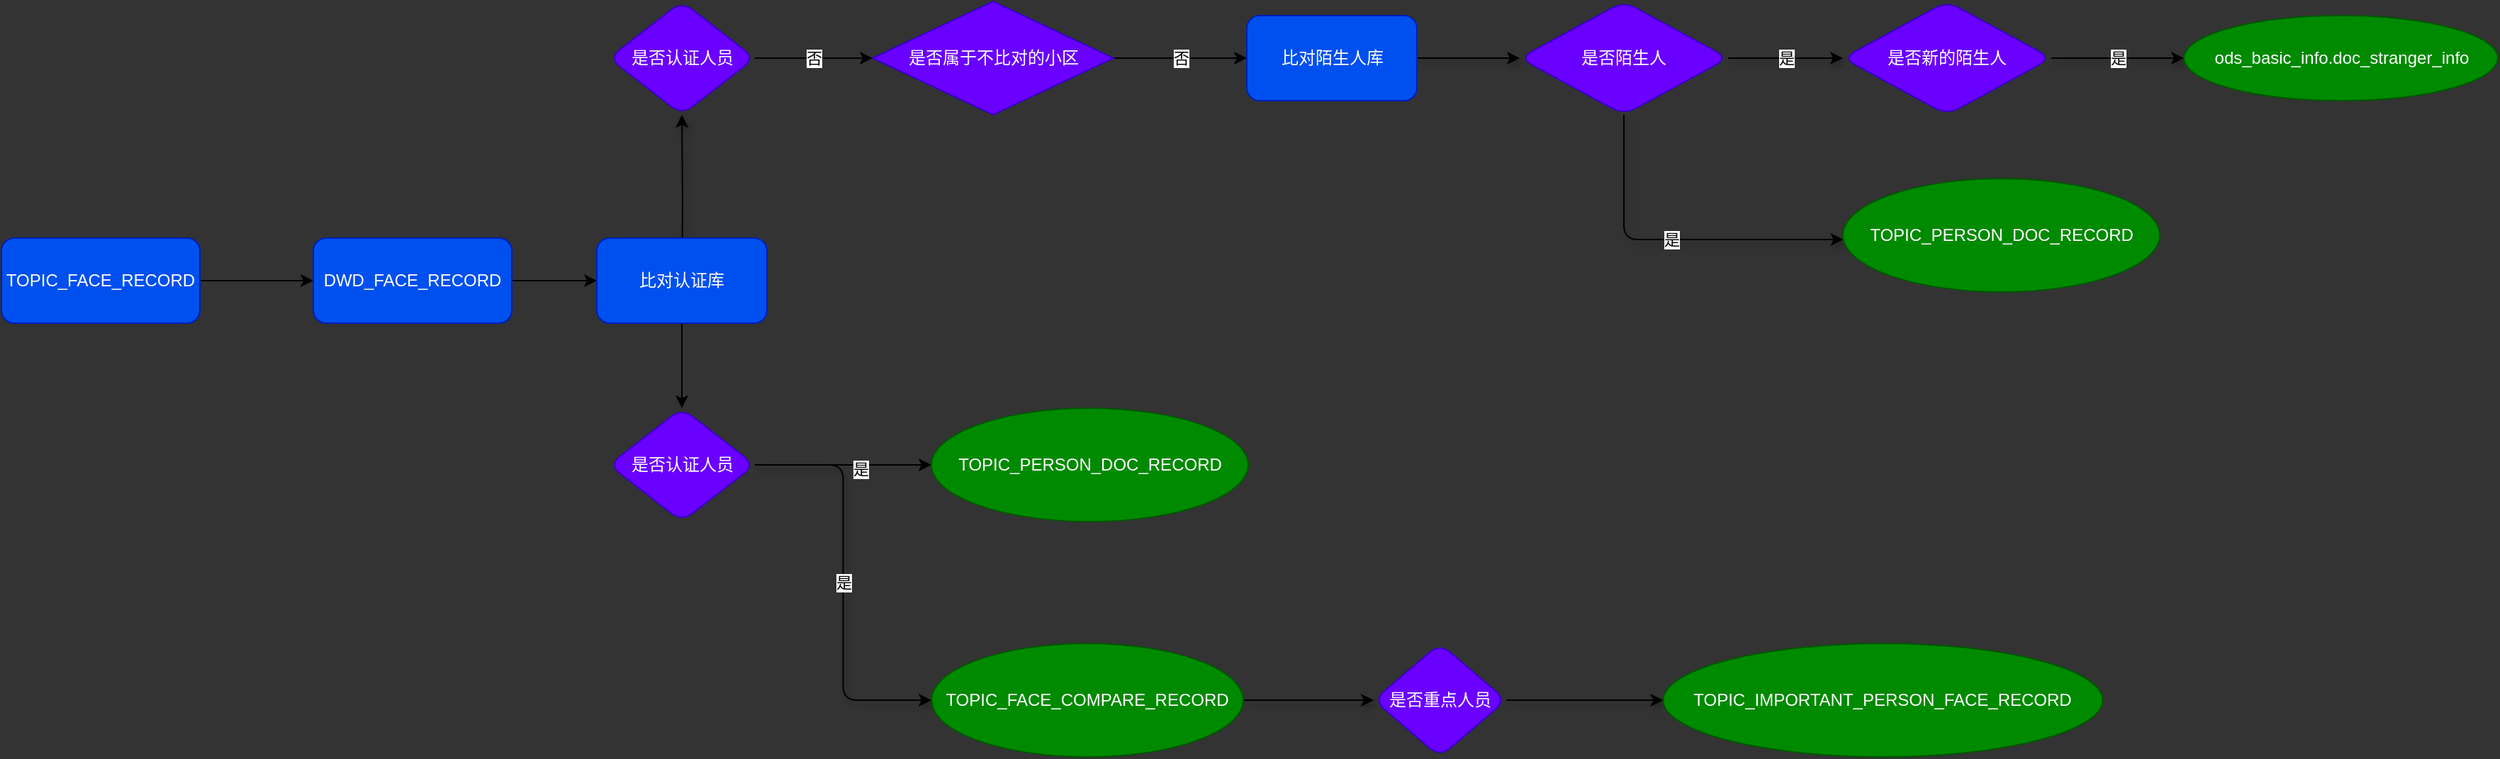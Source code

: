 <mxfile>
    <diagram id="OC20e0aGs6rGsUfmPsck" name="第 1 页">
        <mxGraphModel dx="1374" dy="800" grid="0" gridSize="10" guides="1" tooltips="1" connect="1" arrows="1" fold="1" page="1" pageScale="1" pageWidth="3300" pageHeight="2339" background="#333333" math="0" shadow="0">
            <root>
                <mxCell id="0"/>
                <mxCell id="1" parent="0"/>
                <mxCell id="5" value="" style="edgeStyle=none;html=1;" parent="1" source="38" edge="1">
                    <mxGeometry relative="1" as="geometry">
                        <mxPoint x="160" y="410" as="sourcePoint"/>
                        <mxPoint x="230" y="410" as="targetPoint"/>
                    </mxGeometry>
                </mxCell>
                <mxCell id="7" value="" style="edgeStyle=none;html=1;" parent="1" source="37" target="6" edge="1">
                    <mxGeometry relative="1" as="geometry">
                        <mxPoint x="380" y="410" as="sourcePoint"/>
                    </mxGeometry>
                </mxCell>
                <mxCell id="9" value="" style="edgeStyle=none;html=1;" parent="1" source="6" target="8" edge="1">
                    <mxGeometry relative="1" as="geometry"/>
                </mxCell>
                <mxCell id="46" style="edgeStyle=orthogonalEdgeStyle;html=1;exitX=0.5;exitY=0;exitDx=0;exitDy=0;shadow=1;fontColor=default;" edge="1" parent="1" target="45">
                    <mxGeometry relative="1" as="geometry">
                        <mxPoint x="490" y="418" as="sourcePoint"/>
                    </mxGeometry>
                </mxCell>
                <mxCell id="6" value="比对认证库" style="whiteSpace=wrap;html=1;rounded=1;fillColor=#0050ef;fontColor=#ffffff;strokeColor=#001DBC;" parent="1" vertex="1">
                    <mxGeometry x="430" y="380" width="120" height="60" as="geometry"/>
                </mxCell>
                <mxCell id="30" style="edgeStyle=orthogonalEdgeStyle;html=1;entryX=0;entryY=0.5;entryDx=0;entryDy=0;startArrow=none;" edge="1" parent="1" source="8" target="34">
                    <mxGeometry relative="1" as="geometry">
                        <mxPoint x="504" y="634" as="sourcePoint"/>
                        <mxPoint x="661.5" y="730" as="targetPoint"/>
                        <Array as="points"/>
                    </mxGeometry>
                </mxCell>
                <mxCell id="31" value="是" style="edgeLabel;html=1;align=center;verticalAlign=middle;resizable=0;points=[];" vertex="1" connectable="0" parent="30">
                    <mxGeometry x="0.189" y="-3" relative="1" as="geometry">
                        <mxPoint as="offset"/>
                    </mxGeometry>
                </mxCell>
                <mxCell id="50" style="edgeStyle=orthogonalEdgeStyle;html=1;exitX=1;exitY=0.5;exitDx=0;exitDy=0;shadow=1;fontColor=default;" edge="1" parent="1" source="17" target="36">
                    <mxGeometry relative="1" as="geometry"/>
                </mxCell>
                <mxCell id="17" value="是否重点人员" style="rhombus;whiteSpace=wrap;html=1;rounded=1;fillColor=#6a00ff;fontColor=#ffffff;strokeColor=#3700CC;" parent="1" vertex="1">
                    <mxGeometry x="978" y="666" width="93.5" height="80" as="geometry"/>
                </mxCell>
                <mxCell id="33" value="否" style="edgeStyle=orthogonalEdgeStyle;html=1;exitX=1;exitY=0.5;exitDx=0;exitDy=0;entryX=0;entryY=0.5;entryDx=0;entryDy=0;" edge="1" parent="1" source="22" target="32">
                    <mxGeometry relative="1" as="geometry"/>
                </mxCell>
                <mxCell id="22" value="是否属于不比对的小区" style="rhombus;whiteSpace=wrap;html=1;fillColor=#6a00ff;fontColor=#ffffff;strokeColor=#3700CC;" parent="1" vertex="1">
                    <mxGeometry x="624.5" y="213" width="170" height="80" as="geometry"/>
                </mxCell>
                <mxCell id="42" value="是" style="edgeStyle=orthogonalEdgeStyle;html=1;shadow=1;fontColor=default;exitX=1;exitY=0.5;exitDx=0;exitDy=0;" edge="1" parent="1" source="57" target="41">
                    <mxGeometry relative="1" as="geometry"/>
                </mxCell>
                <mxCell id="54" value="是" style="edgeStyle=orthogonalEdgeStyle;html=1;shadow=1;fontColor=default;exitX=0.5;exitY=1;exitDx=0;exitDy=0;" edge="1" parent="1" source="57" target="56">
                    <mxGeometry relative="1" as="geometry">
                        <mxPoint x="1537.5" y="568" as="targetPoint"/>
                        <Array as="points">
                            <mxPoint x="1155" y="381"/>
                        </Array>
                    </mxGeometry>
                </mxCell>
                <mxCell id="58" value="" style="edgeStyle=orthogonalEdgeStyle;html=1;shadow=1;fontColor=default;" edge="1" parent="1" source="32" target="57">
                    <mxGeometry relative="1" as="geometry"/>
                </mxCell>
                <mxCell id="32" value="比对陌生人库" style="rounded=1;whiteSpace=wrap;html=1;fillColor=#0050ef;fontColor=#ffffff;strokeColor=#001DBC;" vertex="1" parent="1">
                    <mxGeometry x="888.5" y="223" width="120" height="60" as="geometry"/>
                </mxCell>
                <mxCell id="34" value="&lt;span&gt;TOPIC_PERSON_DOC_RECORD&lt;/span&gt;" style="ellipse;whiteSpace=wrap;html=1;fillColor=#008a00;fontColor=#ffffff;strokeColor=#005700;" vertex="1" parent="1">
                    <mxGeometry x="666" y="500" width="223.5" height="80" as="geometry"/>
                </mxCell>
                <mxCell id="49" style="edgeStyle=orthogonalEdgeStyle;html=1;exitX=1;exitY=0.5;exitDx=0;exitDy=0;shadow=1;fontColor=default;" edge="1" parent="1" source="35" target="17">
                    <mxGeometry relative="1" as="geometry"/>
                </mxCell>
                <mxCell id="35" value="&lt;span&gt;TOPIC_FACE_COMPARE_RECORD&lt;/span&gt;" style="ellipse;whiteSpace=wrap;html=1;fillColor=#008a00;fontColor=#ffffff;strokeColor=#005700;" vertex="1" parent="1">
                    <mxGeometry x="666" y="666" width="220" height="80" as="geometry"/>
                </mxCell>
                <mxCell id="36" value="&lt;span&gt;TOPIC_IMPORTANT_PERSON_FACE_RECORD&lt;/span&gt;" style="ellipse;whiteSpace=wrap;html=1;fillColor=#008a00;fontColor=#ffffff;strokeColor=#005700;" vertex="1" parent="1">
                    <mxGeometry x="1182.25" y="666" width="310" height="80" as="geometry"/>
                </mxCell>
                <mxCell id="37" value="DWD_FACE_RECORD" style="whiteSpace=wrap;html=1;rounded=1;fillColor=#0050ef;fontColor=#ffffff;strokeColor=#001DBC;" vertex="1" parent="1">
                    <mxGeometry x="230" y="380" width="140" height="60" as="geometry"/>
                </mxCell>
                <mxCell id="38" value="TOPIC_FACE_RECORD" style="whiteSpace=wrap;html=1;rounded=1;fillColor=#0050ef;fontColor=#ffffff;strokeColor=#001DBC;" vertex="1" parent="1">
                    <mxGeometry x="10" y="380" width="140" height="60" as="geometry"/>
                </mxCell>
                <mxCell id="44" value="是" style="edgeStyle=orthogonalEdgeStyle;html=1;shadow=1;fontColor=default;" edge="1" parent="1" source="41" target="43">
                    <mxGeometry relative="1" as="geometry"/>
                </mxCell>
                <mxCell id="41" value="是否新的陌生人" style="rhombus;whiteSpace=wrap;html=1;fillColor=#6a00ff;strokeColor=#3700CC;fontColor=#ffffff;rounded=1;" vertex="1" parent="1">
                    <mxGeometry x="1309" y="213" width="147" height="80" as="geometry"/>
                </mxCell>
                <mxCell id="43" value="ods_basic_info.doc_stranger_info" style="ellipse;whiteSpace=wrap;html=1;fillColor=#008a00;strokeColor=#005700;fontColor=#ffffff;rounded=1;" vertex="1" parent="1">
                    <mxGeometry x="1549.5" y="223" width="221.5" height="60" as="geometry"/>
                </mxCell>
                <mxCell id="45" value="是否认证人员" style="rhombus;whiteSpace=wrap;html=1;rounded=1;fillColor=#6a00ff;strokeColor=#3700CC;fontColor=#ffffff;" vertex="1" parent="1">
                    <mxGeometry x="438.5" y="213" width="103" height="80" as="geometry"/>
                </mxCell>
                <mxCell id="48" value="否" style="edgeStyle=none;html=1;entryX=0;entryY=0.5;entryDx=0;entryDy=0;exitX=1;exitY=0.5;exitDx=0;exitDy=0;" edge="1" parent="1" source="45" target="22">
                    <mxGeometry relative="1" as="geometry">
                        <mxPoint x="687" y="588" as="targetPoint"/>
                        <mxPoint x="552" y="588" as="sourcePoint"/>
                    </mxGeometry>
                </mxCell>
                <mxCell id="53" value="是" style="edgeStyle=orthogonalEdgeStyle;html=1;exitX=1;exitY=0.5;exitDx=0;exitDy=0;entryX=0;entryY=0.5;entryDx=0;entryDy=0;shadow=1;fontColor=default;" edge="1" parent="1" source="8" target="35">
                    <mxGeometry relative="1" as="geometry"/>
                </mxCell>
                <mxCell id="8" value="是否认证人员" style="rhombus;whiteSpace=wrap;html=1;rounded=1;fillColor=#6a00ff;strokeColor=#3700CC;fontColor=#ffffff;" parent="1" vertex="1">
                    <mxGeometry x="438.5" y="500" width="103" height="80" as="geometry"/>
                </mxCell>
                <mxCell id="56" value="&lt;span&gt;TOPIC_PERSON_DOC_RECORD&lt;/span&gt;" style="ellipse;whiteSpace=wrap;html=1;fillColor=#008a00;fontColor=#ffffff;strokeColor=#005700;" vertex="1" parent="1">
                    <mxGeometry x="1309" y="338" width="223.5" height="80" as="geometry"/>
                </mxCell>
                <mxCell id="57" value="是否陌生人" style="rhombus;whiteSpace=wrap;html=1;fillColor=#6a00ff;strokeColor=#3700CC;fontColor=#ffffff;rounded=1;" vertex="1" parent="1">
                    <mxGeometry x="1081" y="213" width="147" height="80" as="geometry"/>
                </mxCell>
            </root>
        </mxGraphModel>
    </diagram>
</mxfile>